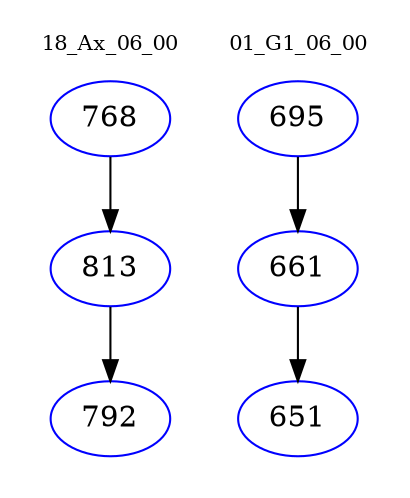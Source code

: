 digraph{
subgraph cluster_0 {
color = white
label = "18_Ax_06_00";
fontsize=10;
T0_768 [label="768", color="blue"]
T0_768 -> T0_813 [color="black"]
T0_813 [label="813", color="blue"]
T0_813 -> T0_792 [color="black"]
T0_792 [label="792", color="blue"]
}
subgraph cluster_1 {
color = white
label = "01_G1_06_00";
fontsize=10;
T1_695 [label="695", color="blue"]
T1_695 -> T1_661 [color="black"]
T1_661 [label="661", color="blue"]
T1_661 -> T1_651 [color="black"]
T1_651 [label="651", color="blue"]
}
}
